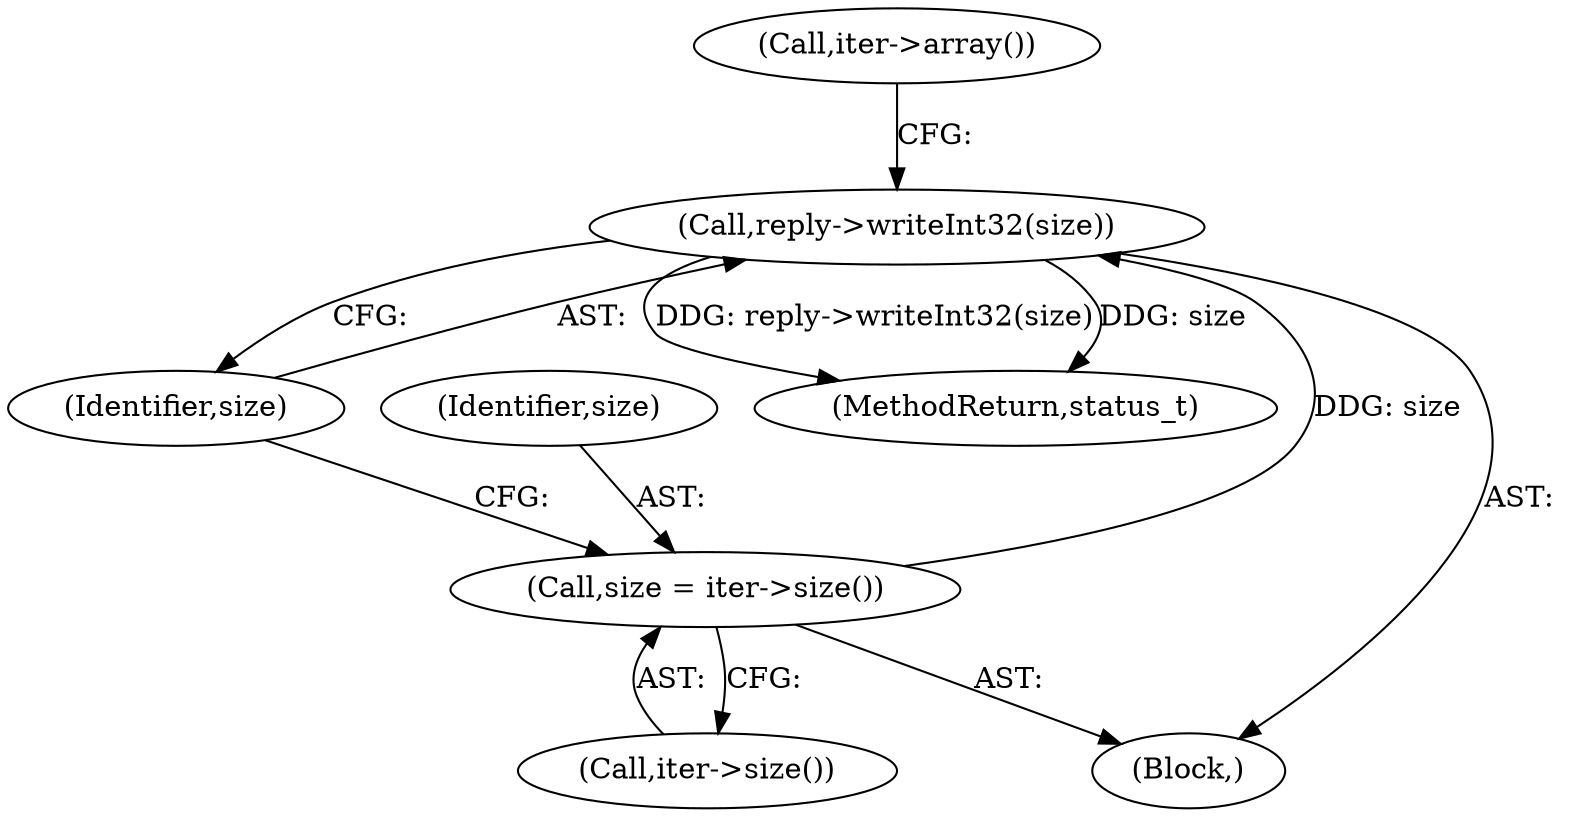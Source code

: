 digraph "0_Android_5a856f2092f7086aa0fea9ae06b9255befcdcd34@API" {
"1000498" [label="(Call,reply->writeInt32(size))"];
"1000495" [label="(Call,size = iter->size())"];
"1000498" [label="(Call,reply->writeInt32(size))"];
"1000499" [label="(Identifier,size)"];
"1000901" [label="(MethodReturn,status_t)"];
"1000497" [label="(Call,iter->size())"];
"1000496" [label="(Identifier,size)"];
"1000493" [label="(Block,)"];
"1000501" [label="(Call,iter->array())"];
"1000495" [label="(Call,size = iter->size())"];
"1000498" -> "1000493"  [label="AST: "];
"1000498" -> "1000499"  [label="CFG: "];
"1000499" -> "1000498"  [label="AST: "];
"1000501" -> "1000498"  [label="CFG: "];
"1000498" -> "1000901"  [label="DDG: reply->writeInt32(size)"];
"1000498" -> "1000901"  [label="DDG: size"];
"1000495" -> "1000498"  [label="DDG: size"];
"1000495" -> "1000493"  [label="AST: "];
"1000495" -> "1000497"  [label="CFG: "];
"1000496" -> "1000495"  [label="AST: "];
"1000497" -> "1000495"  [label="AST: "];
"1000499" -> "1000495"  [label="CFG: "];
}
